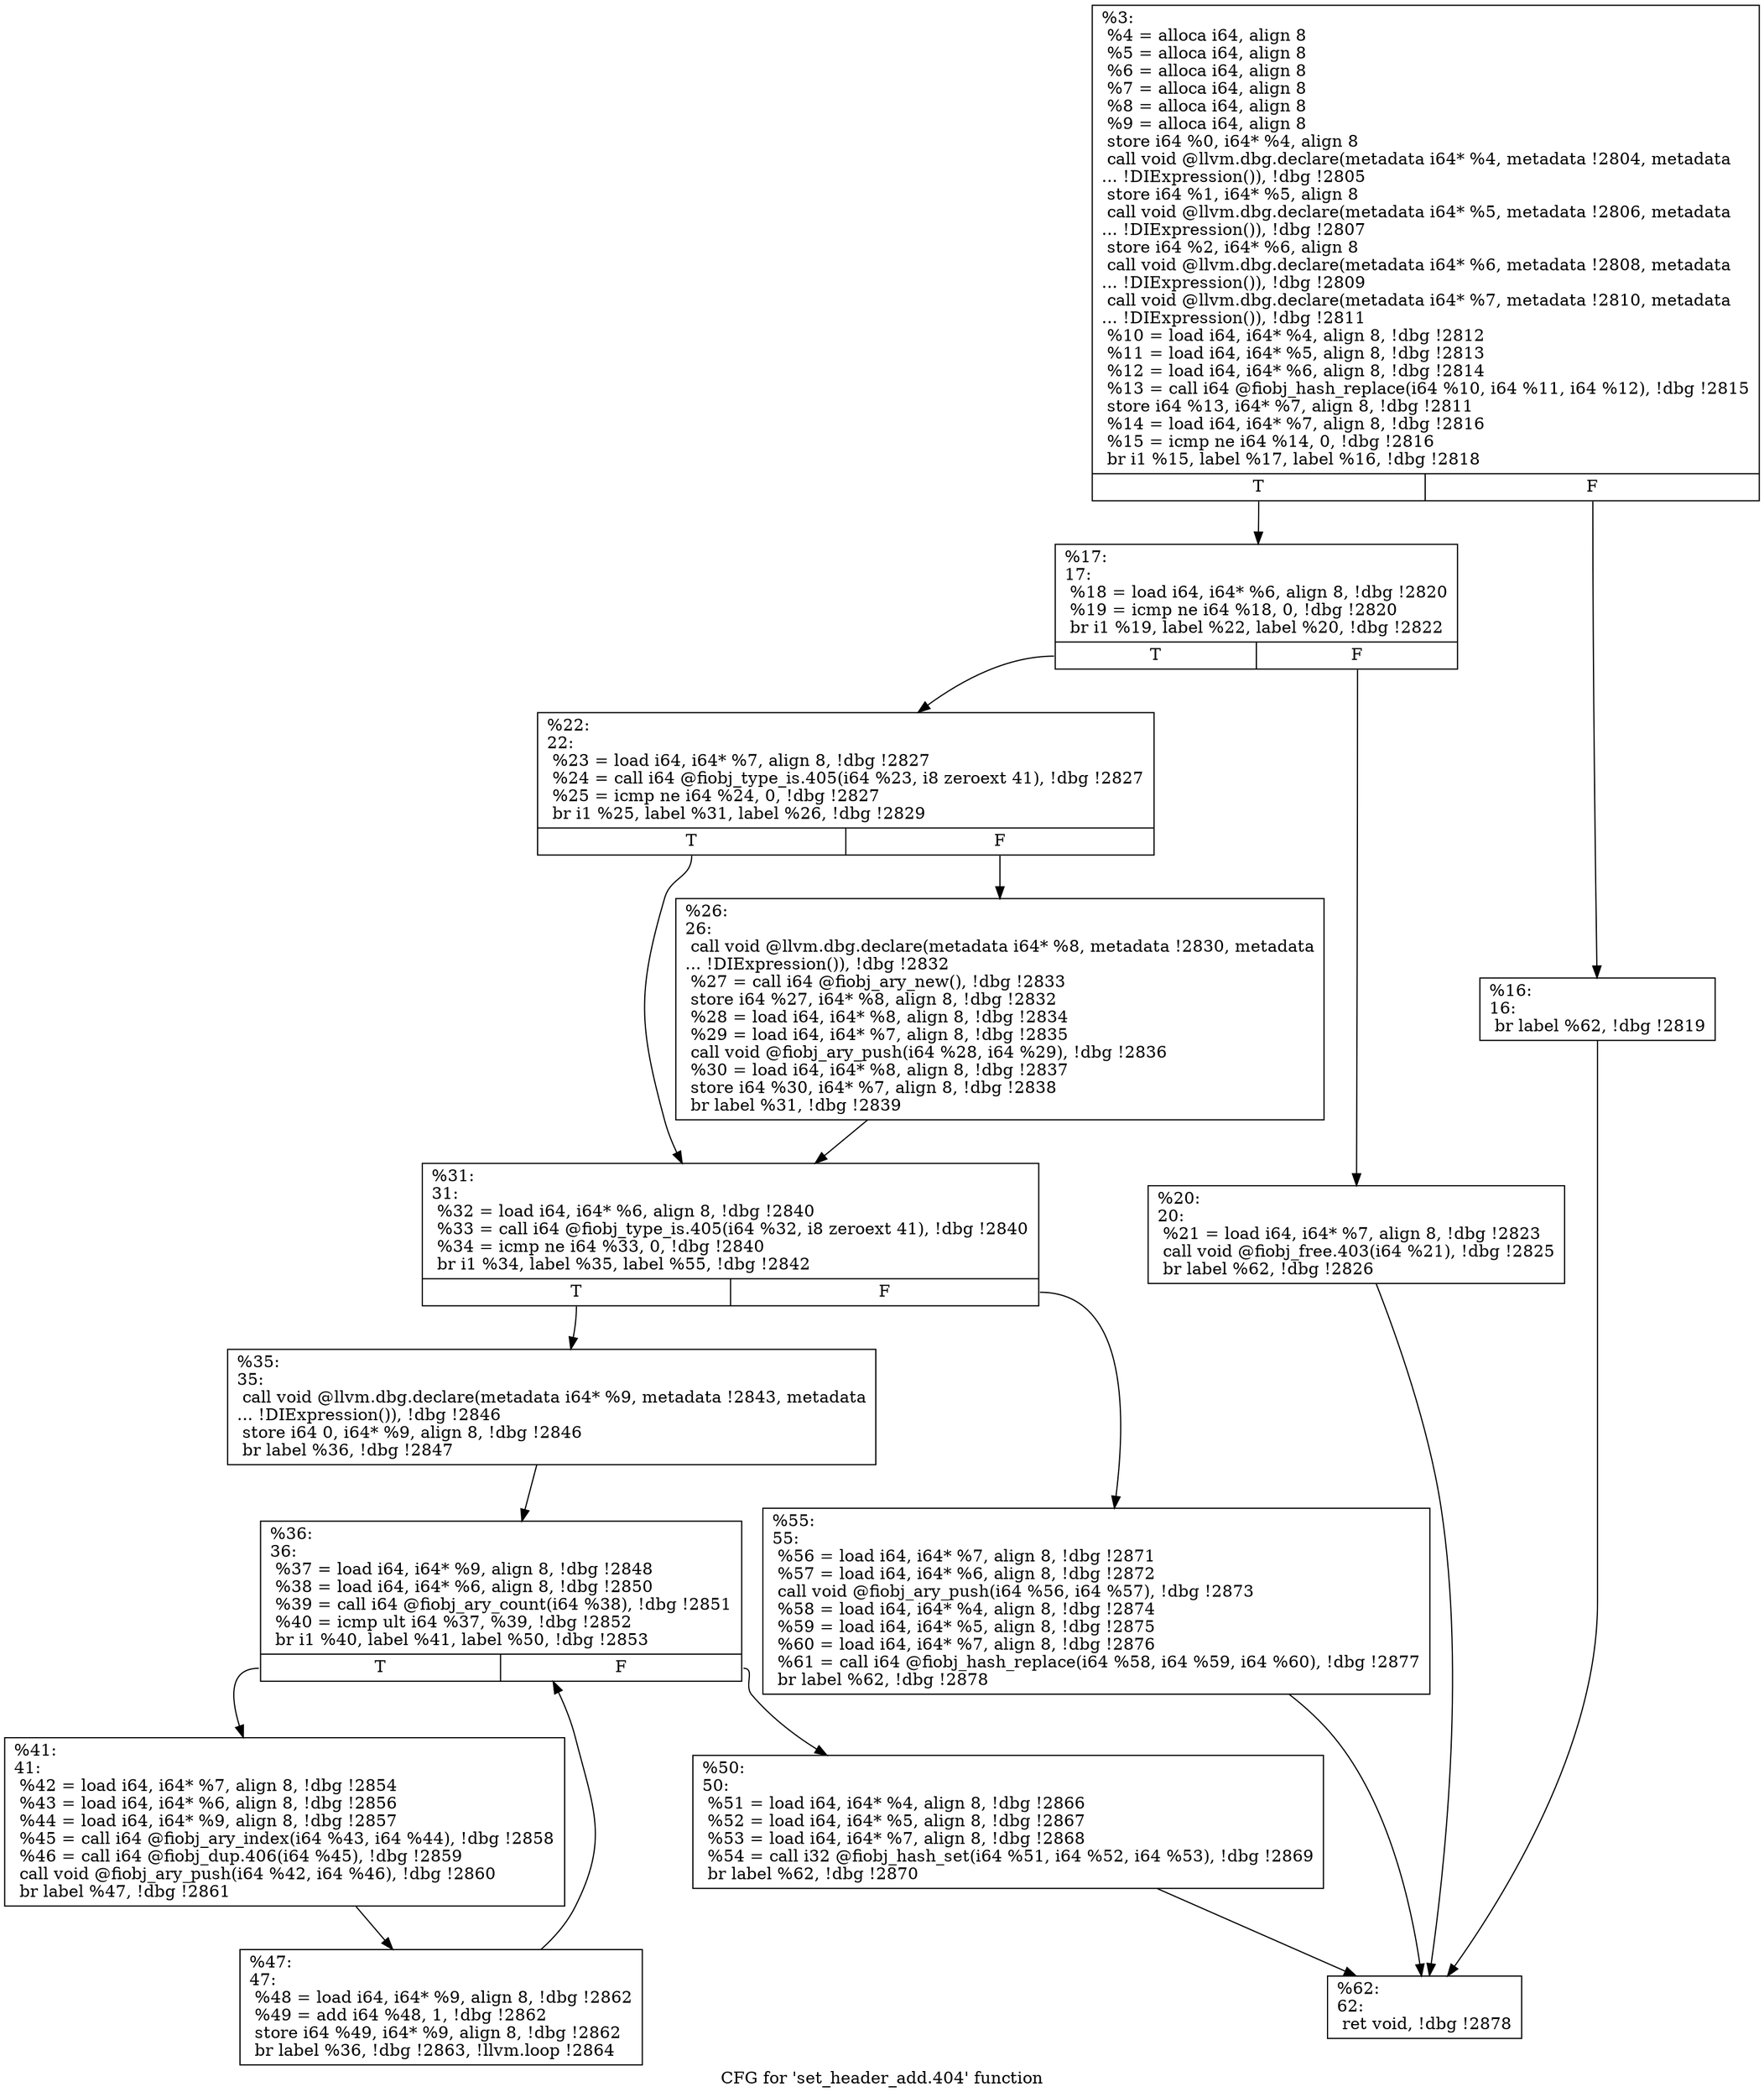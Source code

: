digraph "CFG for 'set_header_add.404' function" {
	label="CFG for 'set_header_add.404' function";

	Node0x55685227b490 [shape=record,label="{%3:\l  %4 = alloca i64, align 8\l  %5 = alloca i64, align 8\l  %6 = alloca i64, align 8\l  %7 = alloca i64, align 8\l  %8 = alloca i64, align 8\l  %9 = alloca i64, align 8\l  store i64 %0, i64* %4, align 8\l  call void @llvm.dbg.declare(metadata i64* %4, metadata !2804, metadata\l... !DIExpression()), !dbg !2805\l  store i64 %1, i64* %5, align 8\l  call void @llvm.dbg.declare(metadata i64* %5, metadata !2806, metadata\l... !DIExpression()), !dbg !2807\l  store i64 %2, i64* %6, align 8\l  call void @llvm.dbg.declare(metadata i64* %6, metadata !2808, metadata\l... !DIExpression()), !dbg !2809\l  call void @llvm.dbg.declare(metadata i64* %7, metadata !2810, metadata\l... !DIExpression()), !dbg !2811\l  %10 = load i64, i64* %4, align 8, !dbg !2812\l  %11 = load i64, i64* %5, align 8, !dbg !2813\l  %12 = load i64, i64* %6, align 8, !dbg !2814\l  %13 = call i64 @fiobj_hash_replace(i64 %10, i64 %11, i64 %12), !dbg !2815\l  store i64 %13, i64* %7, align 8, !dbg !2811\l  %14 = load i64, i64* %7, align 8, !dbg !2816\l  %15 = icmp ne i64 %14, 0, !dbg !2816\l  br i1 %15, label %17, label %16, !dbg !2818\l|{<s0>T|<s1>F}}"];
	Node0x55685227b490:s0 -> Node0x55685227d5d0;
	Node0x55685227b490:s1 -> Node0x55685227d580;
	Node0x55685227d580 [shape=record,label="{%16:\l16:                                               \l  br label %62, !dbg !2819\l}"];
	Node0x55685227d580 -> Node0x55685227d940;
	Node0x55685227d5d0 [shape=record,label="{%17:\l17:                                               \l  %18 = load i64, i64* %6, align 8, !dbg !2820\l  %19 = icmp ne i64 %18, 0, !dbg !2820\l  br i1 %19, label %22, label %20, !dbg !2822\l|{<s0>T|<s1>F}}"];
	Node0x55685227d5d0:s0 -> Node0x55685227d670;
	Node0x55685227d5d0:s1 -> Node0x55685227d620;
	Node0x55685227d620 [shape=record,label="{%20:\l20:                                               \l  %21 = load i64, i64* %7, align 8, !dbg !2823\l  call void @fiobj_free.403(i64 %21), !dbg !2825\l  br label %62, !dbg !2826\l}"];
	Node0x55685227d620 -> Node0x55685227d940;
	Node0x55685227d670 [shape=record,label="{%22:\l22:                                               \l  %23 = load i64, i64* %7, align 8, !dbg !2827\l  %24 = call i64 @fiobj_type_is.405(i64 %23, i8 zeroext 41), !dbg !2827\l  %25 = icmp ne i64 %24, 0, !dbg !2827\l  br i1 %25, label %31, label %26, !dbg !2829\l|{<s0>T|<s1>F}}"];
	Node0x55685227d670:s0 -> Node0x55685227d710;
	Node0x55685227d670:s1 -> Node0x55685227d6c0;
	Node0x55685227d6c0 [shape=record,label="{%26:\l26:                                               \l  call void @llvm.dbg.declare(metadata i64* %8, metadata !2830, metadata\l... !DIExpression()), !dbg !2832\l  %27 = call i64 @fiobj_ary_new(), !dbg !2833\l  store i64 %27, i64* %8, align 8, !dbg !2832\l  %28 = load i64, i64* %8, align 8, !dbg !2834\l  %29 = load i64, i64* %7, align 8, !dbg !2835\l  call void @fiobj_ary_push(i64 %28, i64 %29), !dbg !2836\l  %30 = load i64, i64* %8, align 8, !dbg !2837\l  store i64 %30, i64* %7, align 8, !dbg !2838\l  br label %31, !dbg !2839\l}"];
	Node0x55685227d6c0 -> Node0x55685227d710;
	Node0x55685227d710 [shape=record,label="{%31:\l31:                                               \l  %32 = load i64, i64* %6, align 8, !dbg !2840\l  %33 = call i64 @fiobj_type_is.405(i64 %32, i8 zeroext 41), !dbg !2840\l  %34 = icmp ne i64 %33, 0, !dbg !2840\l  br i1 %34, label %35, label %55, !dbg !2842\l|{<s0>T|<s1>F}}"];
	Node0x55685227d710:s0 -> Node0x55685227d760;
	Node0x55685227d710:s1 -> Node0x55685227d8f0;
	Node0x55685227d760 [shape=record,label="{%35:\l35:                                               \l  call void @llvm.dbg.declare(metadata i64* %9, metadata !2843, metadata\l... !DIExpression()), !dbg !2846\l  store i64 0, i64* %9, align 8, !dbg !2846\l  br label %36, !dbg !2847\l}"];
	Node0x55685227d760 -> Node0x55685227d7b0;
	Node0x55685227d7b0 [shape=record,label="{%36:\l36:                                               \l  %37 = load i64, i64* %9, align 8, !dbg !2848\l  %38 = load i64, i64* %6, align 8, !dbg !2850\l  %39 = call i64 @fiobj_ary_count(i64 %38), !dbg !2851\l  %40 = icmp ult i64 %37, %39, !dbg !2852\l  br i1 %40, label %41, label %50, !dbg !2853\l|{<s0>T|<s1>F}}"];
	Node0x55685227d7b0:s0 -> Node0x55685227d800;
	Node0x55685227d7b0:s1 -> Node0x55685227d8a0;
	Node0x55685227d800 [shape=record,label="{%41:\l41:                                               \l  %42 = load i64, i64* %7, align 8, !dbg !2854\l  %43 = load i64, i64* %6, align 8, !dbg !2856\l  %44 = load i64, i64* %9, align 8, !dbg !2857\l  %45 = call i64 @fiobj_ary_index(i64 %43, i64 %44), !dbg !2858\l  %46 = call i64 @fiobj_dup.406(i64 %45), !dbg !2859\l  call void @fiobj_ary_push(i64 %42, i64 %46), !dbg !2860\l  br label %47, !dbg !2861\l}"];
	Node0x55685227d800 -> Node0x55685227d850;
	Node0x55685227d850 [shape=record,label="{%47:\l47:                                               \l  %48 = load i64, i64* %9, align 8, !dbg !2862\l  %49 = add i64 %48, 1, !dbg !2862\l  store i64 %49, i64* %9, align 8, !dbg !2862\l  br label %36, !dbg !2863, !llvm.loop !2864\l}"];
	Node0x55685227d850 -> Node0x55685227d7b0;
	Node0x55685227d8a0 [shape=record,label="{%50:\l50:                                               \l  %51 = load i64, i64* %4, align 8, !dbg !2866\l  %52 = load i64, i64* %5, align 8, !dbg !2867\l  %53 = load i64, i64* %7, align 8, !dbg !2868\l  %54 = call i32 @fiobj_hash_set(i64 %51, i64 %52, i64 %53), !dbg !2869\l  br label %62, !dbg !2870\l}"];
	Node0x55685227d8a0 -> Node0x55685227d940;
	Node0x55685227d8f0 [shape=record,label="{%55:\l55:                                               \l  %56 = load i64, i64* %7, align 8, !dbg !2871\l  %57 = load i64, i64* %6, align 8, !dbg !2872\l  call void @fiobj_ary_push(i64 %56, i64 %57), !dbg !2873\l  %58 = load i64, i64* %4, align 8, !dbg !2874\l  %59 = load i64, i64* %5, align 8, !dbg !2875\l  %60 = load i64, i64* %7, align 8, !dbg !2876\l  %61 = call i64 @fiobj_hash_replace(i64 %58, i64 %59, i64 %60), !dbg !2877\l  br label %62, !dbg !2878\l}"];
	Node0x55685227d8f0 -> Node0x55685227d940;
	Node0x55685227d940 [shape=record,label="{%62:\l62:                                               \l  ret void, !dbg !2878\l}"];
}
